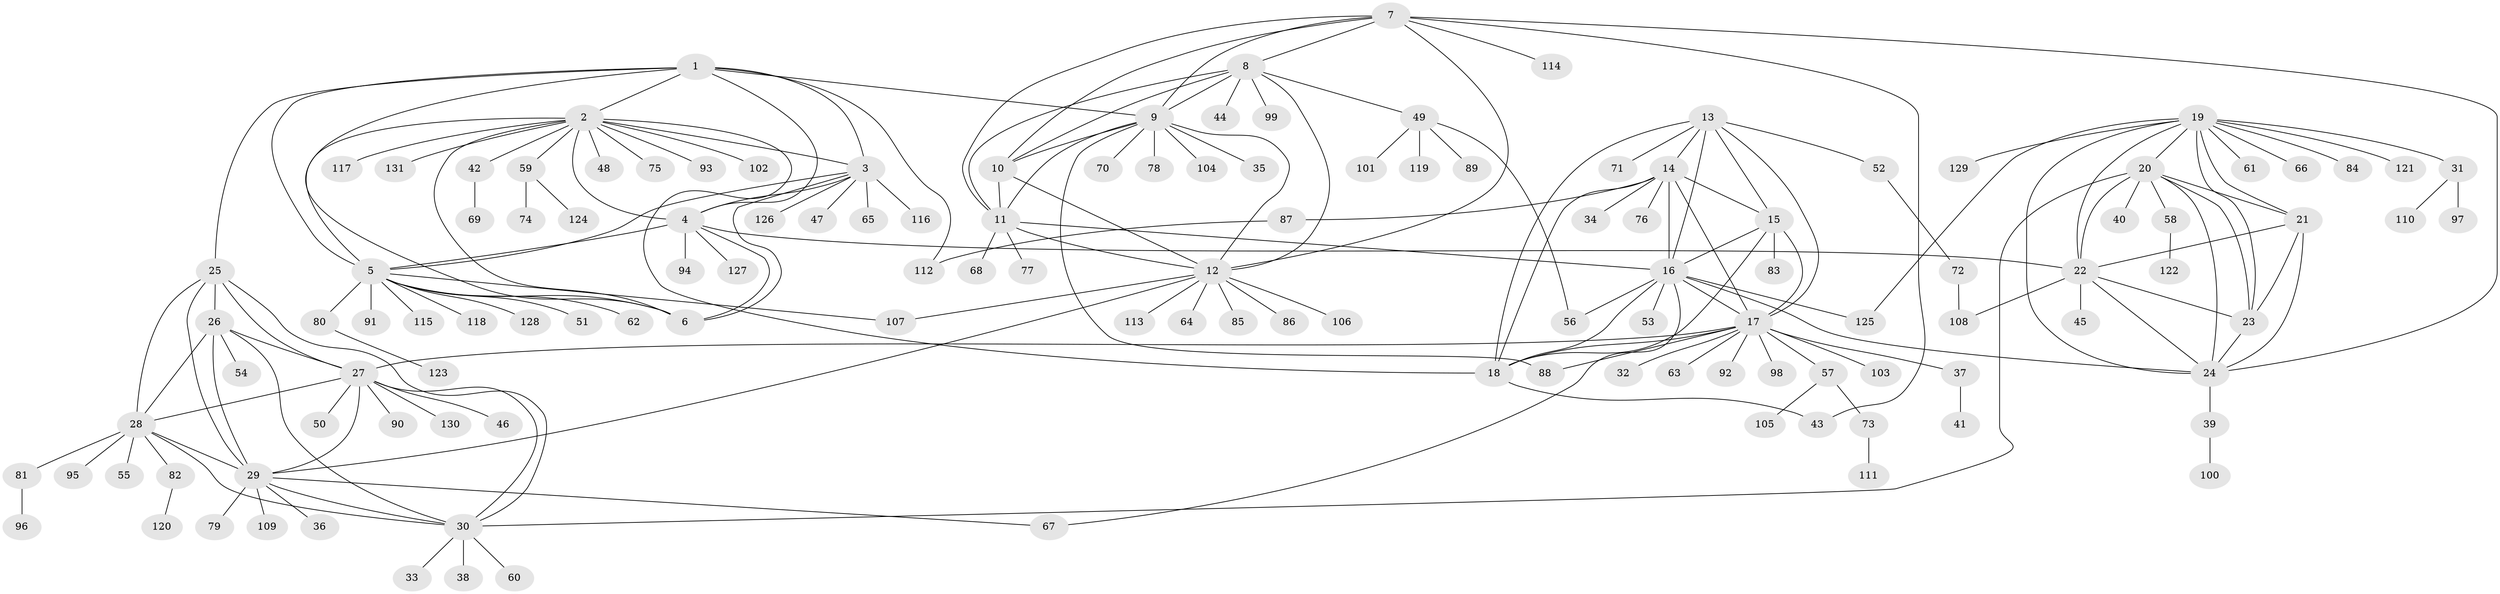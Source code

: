 // Generated by graph-tools (version 1.1) at 2025/16/03/09/25 04:16:10]
// undirected, 131 vertices, 194 edges
graph export_dot {
graph [start="1"]
  node [color=gray90,style=filled];
  1;
  2;
  3;
  4;
  5;
  6;
  7;
  8;
  9;
  10;
  11;
  12;
  13;
  14;
  15;
  16;
  17;
  18;
  19;
  20;
  21;
  22;
  23;
  24;
  25;
  26;
  27;
  28;
  29;
  30;
  31;
  32;
  33;
  34;
  35;
  36;
  37;
  38;
  39;
  40;
  41;
  42;
  43;
  44;
  45;
  46;
  47;
  48;
  49;
  50;
  51;
  52;
  53;
  54;
  55;
  56;
  57;
  58;
  59;
  60;
  61;
  62;
  63;
  64;
  65;
  66;
  67;
  68;
  69;
  70;
  71;
  72;
  73;
  74;
  75;
  76;
  77;
  78;
  79;
  80;
  81;
  82;
  83;
  84;
  85;
  86;
  87;
  88;
  89;
  90;
  91;
  92;
  93;
  94;
  95;
  96;
  97;
  98;
  99;
  100;
  101;
  102;
  103;
  104;
  105;
  106;
  107;
  108;
  109;
  110;
  111;
  112;
  113;
  114;
  115;
  116;
  117;
  118;
  119;
  120;
  121;
  122;
  123;
  124;
  125;
  126;
  127;
  128;
  129;
  130;
  131;
  1 -- 2;
  1 -- 3;
  1 -- 4;
  1 -- 5;
  1 -- 6;
  1 -- 9;
  1 -- 25;
  1 -- 112;
  2 -- 3;
  2 -- 4;
  2 -- 5;
  2 -- 6;
  2 -- 18;
  2 -- 42;
  2 -- 48;
  2 -- 59;
  2 -- 75;
  2 -- 93;
  2 -- 102;
  2 -- 117;
  2 -- 131;
  3 -- 4;
  3 -- 5;
  3 -- 6;
  3 -- 47;
  3 -- 65;
  3 -- 116;
  3 -- 126;
  4 -- 5;
  4 -- 6;
  4 -- 22;
  4 -- 94;
  4 -- 127;
  5 -- 6;
  5 -- 51;
  5 -- 62;
  5 -- 80;
  5 -- 91;
  5 -- 107;
  5 -- 115;
  5 -- 118;
  5 -- 128;
  7 -- 8;
  7 -- 9;
  7 -- 10;
  7 -- 11;
  7 -- 12;
  7 -- 24;
  7 -- 43;
  7 -- 114;
  8 -- 9;
  8 -- 10;
  8 -- 11;
  8 -- 12;
  8 -- 44;
  8 -- 49;
  8 -- 99;
  9 -- 10;
  9 -- 11;
  9 -- 12;
  9 -- 35;
  9 -- 70;
  9 -- 78;
  9 -- 88;
  9 -- 104;
  10 -- 11;
  10 -- 12;
  11 -- 12;
  11 -- 16;
  11 -- 68;
  11 -- 77;
  12 -- 29;
  12 -- 64;
  12 -- 85;
  12 -- 86;
  12 -- 106;
  12 -- 107;
  12 -- 113;
  13 -- 14;
  13 -- 15;
  13 -- 16;
  13 -- 17;
  13 -- 18;
  13 -- 52;
  13 -- 71;
  14 -- 15;
  14 -- 16;
  14 -- 17;
  14 -- 18;
  14 -- 34;
  14 -- 76;
  14 -- 87;
  15 -- 16;
  15 -- 17;
  15 -- 18;
  15 -- 83;
  16 -- 17;
  16 -- 18;
  16 -- 24;
  16 -- 53;
  16 -- 56;
  16 -- 67;
  16 -- 125;
  17 -- 18;
  17 -- 27;
  17 -- 32;
  17 -- 37;
  17 -- 57;
  17 -- 63;
  17 -- 88;
  17 -- 92;
  17 -- 98;
  17 -- 103;
  18 -- 43;
  19 -- 20;
  19 -- 21;
  19 -- 22;
  19 -- 23;
  19 -- 24;
  19 -- 31;
  19 -- 61;
  19 -- 66;
  19 -- 84;
  19 -- 121;
  19 -- 125;
  19 -- 129;
  20 -- 21;
  20 -- 22;
  20 -- 23;
  20 -- 24;
  20 -- 30;
  20 -- 40;
  20 -- 58;
  21 -- 22;
  21 -- 23;
  21 -- 24;
  22 -- 23;
  22 -- 24;
  22 -- 45;
  22 -- 108;
  23 -- 24;
  24 -- 39;
  25 -- 26;
  25 -- 27;
  25 -- 28;
  25 -- 29;
  25 -- 30;
  26 -- 27;
  26 -- 28;
  26 -- 29;
  26 -- 30;
  26 -- 54;
  27 -- 28;
  27 -- 29;
  27 -- 30;
  27 -- 46;
  27 -- 50;
  27 -- 90;
  27 -- 130;
  28 -- 29;
  28 -- 30;
  28 -- 55;
  28 -- 81;
  28 -- 82;
  28 -- 95;
  29 -- 30;
  29 -- 36;
  29 -- 67;
  29 -- 79;
  29 -- 109;
  30 -- 33;
  30 -- 38;
  30 -- 60;
  31 -- 97;
  31 -- 110;
  37 -- 41;
  39 -- 100;
  42 -- 69;
  49 -- 56;
  49 -- 89;
  49 -- 101;
  49 -- 119;
  52 -- 72;
  57 -- 73;
  57 -- 105;
  58 -- 122;
  59 -- 74;
  59 -- 124;
  72 -- 108;
  73 -- 111;
  80 -- 123;
  81 -- 96;
  82 -- 120;
  87 -- 112;
}
